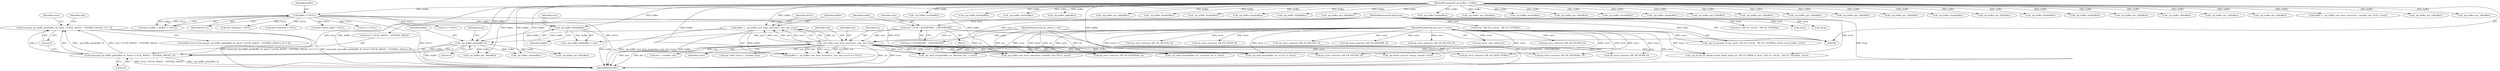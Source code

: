 digraph "0_libzip_2217022b7d1142738656d891e00b3d2d9179b796@API" {
"1000168" [label="(Call,memcmp(_zip_buffer_get(buffer, 4), (local ? LOCAL_MAGIC : CENTRAL_MAGIC), 4) != 0)"];
"1000169" [label="(Call,memcmp(_zip_buffer_get(buffer, 4), (local ? LOCAL_MAGIC : CENTRAL_MAGIC), 4))"];
"1000170" [label="(Call,_zip_buffer_get(buffer, 4))"];
"1000140" [label="(Call,_zip_buffer_left(buffer))"];
"1000126" [label="(Call,buffer != NULL)"];
"1000111" [label="(MethodParameterIn,zip_buffer_t *buffer)"];
"1000155" [label="(Call,buffer = _zip_buffer_new_from_source(src, size, buf, error))"];
"1000157" [label="(Call,_zip_buffer_new_from_source(src, size, buf, error))"];
"1000110" [label="(MethodParameterIn,zip_source_t *src)"];
"1000129" [label="(Call,size = local ? LENTRYSIZE : CDENTRYSIZE)"];
"1000112" [label="(MethodParameterIn,bool local)"];
"1000113" [label="(MethodParameterIn,zip_error_t *error)"];
"1000422" [label="(Call,_zip_buffer_free(buffer))"];
"1000171" [label="(Identifier,buffer)"];
"1000141" [label="(Identifier,buffer)"];
"1000823" [label="(Call,_zip_buffer_free(buffer))"];
"1000162" [label="(Identifier,NULL)"];
"1000160" [label="(Identifier,buf)"];
"1000202" [label="(Call,_zip_buffer_get_16(buffer))"];
"1000156" [label="(Identifier,buffer)"];
"1000129" [label="(Call,size = local ? LENTRYSIZE : CDENTRYSIZE)"];
"1000689" [label="(Call,_zip_buffer_free(buffer))"];
"1000330" [label="(Call,zip_error_set(error, ZIP_ER_INTERNAL, 0))"];
"1000327" [label="(Call,_zip_buffer_ok(buffer))"];
"1000518" [label="(Call,ef == NULL)"];
"1000194" [label="(Identifier,zde)"];
"1000157" [label="(Call,_zip_buffer_new_from_source(src, size, buf, error))"];
"1000139" [label="(Call,_zip_buffer_left(buffer) < size)"];
"1000159" [label="(Identifier,size)"];
"1000859" [label="(Call,size + variable_size)"];
"1000188" [label="(Call,_zip_buffer_free(buffer))"];
"1000267" [label="(Call,_zip_buffer_get_16(buffer))"];
"1000862" [label="(MethodReturn,RET)"];
"1000794" [label="(Call,_zip_buffer_free(buffer))"];
"1000338" [label="(Call,_zip_buffer_free(buffer))"];
"1000471" [label="(Call,_zip_buffer_free(buffer))"];
"1000140" [label="(Call,_zip_buffer_left(buffer))"];
"1000172" [label="(Literal,4)"];
"1000154" [label="(Call,(buffer = _zip_buffer_new_from_source(src, size, buf, error)) == NULL)"];
"1000409" [label="(Call,_zip_buffer_left(buffer))"];
"1000573" [label="(Call,_zip_read_string(buffer, src, comment_len, 0, error))"];
"1000413" [label="(Call,zip_error_set(error, ZIP_ER_INCONS, 0))"];
"1000181" [label="(Identifier,error)"];
"1000168" [label="(Call,memcmp(_zip_buffer_get(buffer, 4), (local ? LOCAL_MAGIC : CENTRAL_MAGIC), 4) != 0)"];
"1000174" [label="(Identifier,local)"];
"1000234" [label="(Call,_zip_buffer_get_16(buffer))"];
"1000124" [label="(Call,from_buffer = (buffer != NULL))"];
"1000214" [label="(Call,_zip_buffer_get_16(buffer))"];
"1000589" [label="(Call,_zip_buffer_free(buffer))"];
"1000536" [label="(Call,local ? ZIP_EF_LOCAL : ZIP_EF_CENTRAL)"];
"1000323" [label="(Call,_zip_buffer_get_32(buffer))"];
"1000127" [label="(Identifier,buffer)"];
"1000552" [label="(Call,_zip_buffer_free(buffer))"];
"1000178" [label="(Literal,0)"];
"1000311" [label="(Call,_zip_buffer_get_16(buffer))"];
"1000713" [label="(Call,_zip_buffer_free(buffer))"];
"1000170" [label="(Call,_zip_buffer_get(buffer, 4))"];
"1000161" [label="(Identifier,error)"];
"1000610" [label="(Call,zip_error_set(error, ZIP_ER_INCONS, 0))"];
"1000526" [label="(Call,_zip_buffer_free(buffer))"];
"1000777" [label="(Call,_zip_buffer_get_32(buffer))"];
"1000173" [label="(Call,local ? LOCAL_MAGIC : CENTRAL_MAGIC)"];
"1000128" [label="(Identifier,NULL)"];
"1000511" [label="(Call,_zip_read_data(buffer, src, ef_len, 0, error))"];
"1000376" [label="(Call,zde->filename = NULL)"];
"1000299" [label="(Call,_zip_buffer_get_16(buffer))"];
"1000428" [label="(Call,_zip_buffer_new_from_source(src, variable_size, NULL, error))"];
"1000259" [label="(Call,_zip_buffer_get_32(buffer))"];
"1000113" [label="(MethodParameterIn,zip_error_t *error)"];
"1000169" [label="(Call,memcmp(_zip_buffer_get(buffer, 4), (local ? LOCAL_MAGIC : CENTRAL_MAGIC), 4))"];
"1000386" [label="(Call,zde->comment = NULL)"];
"1000196" [label="(Call,!local)"];
"1000144" [label="(Call,zip_error_set(error, ZIP_ER_NOZIP, 0))"];
"1000841" [label="(Call,_zip_dirent_process_winzip_aes(zde, error))"];
"1000305" [label="(Call,_zip_buffer_get_16(buffer))"];
"1000126" [label="(Call,buffer != NULL)"];
"1000752" [label="(Call,!local)"];
"1000177" [label="(Literal,4)"];
"1000492" [label="(Call,zip_error_set(error, ZIP_ER_INCONS, 0))"];
"1000667" [label="(Call,_zip_ef_get_by_id(zde->extra_fields, &got_len, ZIP_EF_ZIP64, 0, local ? ZIP_EF_LOCAL : ZIP_EF_CENTRAL, error))"];
"1000112" [label="(MethodParameterIn,bool local)"];
"1000705" [label="(Call,zip_error_set(error, ZIP_ER_MEMORY, 0))"];
"1000784" [label="(Call,zip_error_set(error, ZIP_ER_INCONS, 0))"];
"1000533" [label="(Call,_zip_ef_parse(ef, ef_len, local ? ZIP_EF_LOCAL : ZIP_EF_CENTRAL, &zde->extra_fields, error))"];
"1000131" [label="(Call,local ? LENTRYSIZE : CDENTRYSIZE)"];
"1000111" [label="(MethodParameterIn,zip_buffer_t *buffer)"];
"1000226" [label="(Call,_zip_buffer_get_16(buffer))"];
"1000381" [label="(Call,zde->extra_fields = NULL)"];
"1000445" [label="(Call,_zip_read_string(buffer, src, filename_len, 1, error))"];
"1000459" [label="(Call,zip_error_code_zip(error))"];
"1000142" [label="(Identifier,size)"];
"1000814" [label="(Call,_zip_buffer_free(buffer))"];
"1000130" [label="(Identifier,size)"];
"1000681" [label="(Call,ef == NULL)"];
"1000253" [label="(Call,_zip_buffer_get_32(buffer))"];
"1000167" [label="(ControlStructure,if (memcmp(_zip_buffer_get(buffer, 4), (local ? LOCAL_MAGIC : CENTRAL_MAGIC), 4) != 0))"];
"1000618" [label="(Call,_zip_buffer_free(buffer))"];
"1000832" [label="(Call,zip_error_set(error, ZIP_ER_SEEK, EFBIG))"];
"1000500" [label="(Call,_zip_buffer_free(buffer))"];
"1000317" [label="(Call,_zip_buffer_get_32(buffer))"];
"1000806" [label="(Call,zip_error_set(error, ZIP_ER_INTERNAL, 0))"];
"1000803" [label="(Call,_zip_buffer_ok(buffer))"];
"1000180" [label="(Call,zip_error_set(error, ZIP_ER_NOZIP, 0))"];
"1000114" [label="(Block,)"];
"1000136" [label="(Identifier,buffer)"];
"1000463" [label="(Call,zip_error_set(error, ZIP_ER_INCONS, 0))"];
"1000247" [label="(Call,_zip_buffer_get_32(buffer))"];
"1000155" [label="(Call,buffer = _zip_buffer_new_from_source(src, size, buf, error))"];
"1000263" [label="(Call,_zip_buffer_get_16(buffer))"];
"1000426" [label="(Call,buffer = _zip_buffer_new_from_source(src, variable_size, NULL, error))"];
"1000220" [label="(Call,_zip_buffer_get_16(buffer))"];
"1000158" [label="(Identifier,src)"];
"1000857" [label="(Call,(zip_int64_t)(size + variable_size))"];
"1000230" [label="(Call,_zip_buffer_get_16(buffer))"];
"1000675" [label="(Call,local ? ZIP_EF_LOCAL : ZIP_EF_CENTRAL)"];
"1000110" [label="(MethodParameterIn,zip_source_t *src)"];
"1000168" -> "1000167"  [label="AST: "];
"1000168" -> "1000178"  [label="CFG: "];
"1000169" -> "1000168"  [label="AST: "];
"1000178" -> "1000168"  [label="AST: "];
"1000181" -> "1000168"  [label="CFG: "];
"1000194" -> "1000168"  [label="CFG: "];
"1000168" -> "1000862"  [label="DDG: memcmp(_zip_buffer_get(buffer, 4), (local ? LOCAL_MAGIC : CENTRAL_MAGIC), 4) != 0"];
"1000168" -> "1000862"  [label="DDG: memcmp(_zip_buffer_get(buffer, 4), (local ? LOCAL_MAGIC : CENTRAL_MAGIC), 4)"];
"1000169" -> "1000168"  [label="DDG: _zip_buffer_get(buffer, 4)"];
"1000169" -> "1000168"  [label="DDG: local ? LOCAL_MAGIC : CENTRAL_MAGIC"];
"1000169" -> "1000168"  [label="DDG: 4"];
"1000169" -> "1000177"  [label="CFG: "];
"1000170" -> "1000169"  [label="AST: "];
"1000173" -> "1000169"  [label="AST: "];
"1000177" -> "1000169"  [label="AST: "];
"1000178" -> "1000169"  [label="CFG: "];
"1000169" -> "1000862"  [label="DDG: local ? LOCAL_MAGIC : CENTRAL_MAGIC"];
"1000169" -> "1000862"  [label="DDG: _zip_buffer_get(buffer, 4)"];
"1000170" -> "1000169"  [label="DDG: buffer"];
"1000170" -> "1000169"  [label="DDG: 4"];
"1000112" -> "1000169"  [label="DDG: local"];
"1000170" -> "1000172"  [label="CFG: "];
"1000171" -> "1000170"  [label="AST: "];
"1000172" -> "1000170"  [label="AST: "];
"1000174" -> "1000170"  [label="CFG: "];
"1000170" -> "1000862"  [label="DDG: buffer"];
"1000140" -> "1000170"  [label="DDG: buffer"];
"1000155" -> "1000170"  [label="DDG: buffer"];
"1000111" -> "1000170"  [label="DDG: buffer"];
"1000170" -> "1000188"  [label="DDG: buffer"];
"1000170" -> "1000202"  [label="DDG: buffer"];
"1000170" -> "1000214"  [label="DDG: buffer"];
"1000140" -> "1000139"  [label="AST: "];
"1000140" -> "1000141"  [label="CFG: "];
"1000141" -> "1000140"  [label="AST: "];
"1000142" -> "1000140"  [label="CFG: "];
"1000140" -> "1000862"  [label="DDG: buffer"];
"1000140" -> "1000139"  [label="DDG: buffer"];
"1000126" -> "1000140"  [label="DDG: buffer"];
"1000111" -> "1000140"  [label="DDG: buffer"];
"1000126" -> "1000124"  [label="AST: "];
"1000126" -> "1000128"  [label="CFG: "];
"1000127" -> "1000126"  [label="AST: "];
"1000128" -> "1000126"  [label="AST: "];
"1000124" -> "1000126"  [label="CFG: "];
"1000126" -> "1000862"  [label="DDG: NULL"];
"1000126" -> "1000124"  [label="DDG: buffer"];
"1000126" -> "1000124"  [label="DDG: NULL"];
"1000111" -> "1000126"  [label="DDG: buffer"];
"1000126" -> "1000154"  [label="DDG: NULL"];
"1000126" -> "1000376"  [label="DDG: NULL"];
"1000126" -> "1000381"  [label="DDG: NULL"];
"1000126" -> "1000386"  [label="DDG: NULL"];
"1000126" -> "1000428"  [label="DDG: NULL"];
"1000126" -> "1000518"  [label="DDG: NULL"];
"1000126" -> "1000681"  [label="DDG: NULL"];
"1000111" -> "1000108"  [label="AST: "];
"1000111" -> "1000862"  [label="DDG: buffer"];
"1000111" -> "1000155"  [label="DDG: buffer"];
"1000111" -> "1000188"  [label="DDG: buffer"];
"1000111" -> "1000202"  [label="DDG: buffer"];
"1000111" -> "1000214"  [label="DDG: buffer"];
"1000111" -> "1000220"  [label="DDG: buffer"];
"1000111" -> "1000226"  [label="DDG: buffer"];
"1000111" -> "1000230"  [label="DDG: buffer"];
"1000111" -> "1000234"  [label="DDG: buffer"];
"1000111" -> "1000247"  [label="DDG: buffer"];
"1000111" -> "1000253"  [label="DDG: buffer"];
"1000111" -> "1000259"  [label="DDG: buffer"];
"1000111" -> "1000263"  [label="DDG: buffer"];
"1000111" -> "1000267"  [label="DDG: buffer"];
"1000111" -> "1000299"  [label="DDG: buffer"];
"1000111" -> "1000305"  [label="DDG: buffer"];
"1000111" -> "1000311"  [label="DDG: buffer"];
"1000111" -> "1000317"  [label="DDG: buffer"];
"1000111" -> "1000323"  [label="DDG: buffer"];
"1000111" -> "1000327"  [label="DDG: buffer"];
"1000111" -> "1000338"  [label="DDG: buffer"];
"1000111" -> "1000409"  [label="DDG: buffer"];
"1000111" -> "1000422"  [label="DDG: buffer"];
"1000111" -> "1000426"  [label="DDG: buffer"];
"1000111" -> "1000445"  [label="DDG: buffer"];
"1000111" -> "1000471"  [label="DDG: buffer"];
"1000111" -> "1000500"  [label="DDG: buffer"];
"1000111" -> "1000511"  [label="DDG: buffer"];
"1000111" -> "1000526"  [label="DDG: buffer"];
"1000111" -> "1000552"  [label="DDG: buffer"];
"1000111" -> "1000573"  [label="DDG: buffer"];
"1000111" -> "1000589"  [label="DDG: buffer"];
"1000111" -> "1000618"  [label="DDG: buffer"];
"1000111" -> "1000689"  [label="DDG: buffer"];
"1000111" -> "1000713"  [label="DDG: buffer"];
"1000111" -> "1000777"  [label="DDG: buffer"];
"1000111" -> "1000794"  [label="DDG: buffer"];
"1000111" -> "1000803"  [label="DDG: buffer"];
"1000111" -> "1000814"  [label="DDG: buffer"];
"1000111" -> "1000823"  [label="DDG: buffer"];
"1000155" -> "1000154"  [label="AST: "];
"1000155" -> "1000157"  [label="CFG: "];
"1000156" -> "1000155"  [label="AST: "];
"1000157" -> "1000155"  [label="AST: "];
"1000162" -> "1000155"  [label="CFG: "];
"1000155" -> "1000862"  [label="DDG: _zip_buffer_new_from_source(src, size, buf, error)"];
"1000155" -> "1000862"  [label="DDG: buffer"];
"1000155" -> "1000154"  [label="DDG: buffer"];
"1000157" -> "1000155"  [label="DDG: src"];
"1000157" -> "1000155"  [label="DDG: size"];
"1000157" -> "1000155"  [label="DDG: buf"];
"1000157" -> "1000155"  [label="DDG: error"];
"1000157" -> "1000161"  [label="CFG: "];
"1000158" -> "1000157"  [label="AST: "];
"1000159" -> "1000157"  [label="AST: "];
"1000160" -> "1000157"  [label="AST: "];
"1000161" -> "1000157"  [label="AST: "];
"1000157" -> "1000862"  [label="DDG: size"];
"1000157" -> "1000862"  [label="DDG: buf"];
"1000157" -> "1000862"  [label="DDG: src"];
"1000157" -> "1000862"  [label="DDG: error"];
"1000157" -> "1000154"  [label="DDG: src"];
"1000157" -> "1000154"  [label="DDG: size"];
"1000157" -> "1000154"  [label="DDG: buf"];
"1000157" -> "1000154"  [label="DDG: error"];
"1000110" -> "1000157"  [label="DDG: src"];
"1000129" -> "1000157"  [label="DDG: size"];
"1000113" -> "1000157"  [label="DDG: error"];
"1000157" -> "1000180"  [label="DDG: error"];
"1000157" -> "1000330"  [label="DDG: error"];
"1000157" -> "1000413"  [label="DDG: error"];
"1000157" -> "1000428"  [label="DDG: src"];
"1000157" -> "1000428"  [label="DDG: error"];
"1000157" -> "1000445"  [label="DDG: src"];
"1000157" -> "1000445"  [label="DDG: error"];
"1000157" -> "1000511"  [label="DDG: src"];
"1000157" -> "1000511"  [label="DDG: error"];
"1000157" -> "1000573"  [label="DDG: src"];
"1000157" -> "1000573"  [label="DDG: error"];
"1000157" -> "1000667"  [label="DDG: error"];
"1000157" -> "1000806"  [label="DDG: error"];
"1000157" -> "1000832"  [label="DDG: error"];
"1000157" -> "1000841"  [label="DDG: error"];
"1000157" -> "1000857"  [label="DDG: size"];
"1000157" -> "1000859"  [label="DDG: size"];
"1000110" -> "1000108"  [label="AST: "];
"1000110" -> "1000862"  [label="DDG: src"];
"1000110" -> "1000428"  [label="DDG: src"];
"1000110" -> "1000445"  [label="DDG: src"];
"1000110" -> "1000511"  [label="DDG: src"];
"1000110" -> "1000573"  [label="DDG: src"];
"1000129" -> "1000114"  [label="AST: "];
"1000129" -> "1000131"  [label="CFG: "];
"1000130" -> "1000129"  [label="AST: "];
"1000131" -> "1000129"  [label="AST: "];
"1000136" -> "1000129"  [label="CFG: "];
"1000129" -> "1000862"  [label="DDG: local ? LENTRYSIZE : CDENTRYSIZE"];
"1000112" -> "1000129"  [label="DDG: local"];
"1000129" -> "1000139"  [label="DDG: size"];
"1000112" -> "1000108"  [label="AST: "];
"1000112" -> "1000862"  [label="DDG: local"];
"1000112" -> "1000131"  [label="DDG: local"];
"1000112" -> "1000173"  [label="DDG: local"];
"1000112" -> "1000196"  [label="DDG: local"];
"1000112" -> "1000533"  [label="DDG: local"];
"1000112" -> "1000536"  [label="DDG: local"];
"1000112" -> "1000667"  [label="DDG: local"];
"1000112" -> "1000675"  [label="DDG: local"];
"1000112" -> "1000752"  [label="DDG: local"];
"1000113" -> "1000108"  [label="AST: "];
"1000113" -> "1000862"  [label="DDG: error"];
"1000113" -> "1000144"  [label="DDG: error"];
"1000113" -> "1000180"  [label="DDG: error"];
"1000113" -> "1000330"  [label="DDG: error"];
"1000113" -> "1000413"  [label="DDG: error"];
"1000113" -> "1000428"  [label="DDG: error"];
"1000113" -> "1000445"  [label="DDG: error"];
"1000113" -> "1000459"  [label="DDG: error"];
"1000113" -> "1000463"  [label="DDG: error"];
"1000113" -> "1000492"  [label="DDG: error"];
"1000113" -> "1000511"  [label="DDG: error"];
"1000113" -> "1000533"  [label="DDG: error"];
"1000113" -> "1000573"  [label="DDG: error"];
"1000113" -> "1000610"  [label="DDG: error"];
"1000113" -> "1000667"  [label="DDG: error"];
"1000113" -> "1000705"  [label="DDG: error"];
"1000113" -> "1000784"  [label="DDG: error"];
"1000113" -> "1000806"  [label="DDG: error"];
"1000113" -> "1000832"  [label="DDG: error"];
"1000113" -> "1000841"  [label="DDG: error"];
}
